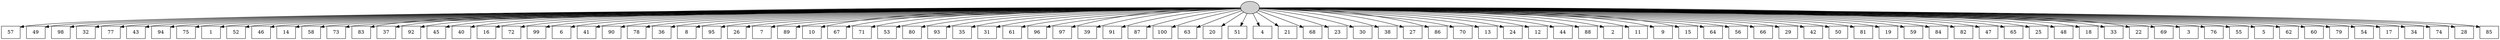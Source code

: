 digraph G {
0[style=filled, fillcolor=grey82, label=""];
1[shape=box,style=filled, fillcolor=white,label="57\n"];
2[shape=box,style=filled, fillcolor=white,label="49\n"];
3[shape=box,style=filled, fillcolor=white,label="98\n"];
4[shape=box,style=filled, fillcolor=white,label="32\n"];
5[shape=box,style=filled, fillcolor=white,label="77\n"];
6[shape=box,style=filled, fillcolor=white,label="43\n"];
7[shape=box,style=filled, fillcolor=white,label="94\n"];
8[shape=box,style=filled, fillcolor=white,label="75\n"];
9[shape=box,style=filled, fillcolor=white,label="1\n"];
10[shape=box,style=filled, fillcolor=white,label="52\n"];
11[shape=box,style=filled, fillcolor=white,label="46\n"];
12[shape=box,style=filled, fillcolor=white,label="14\n"];
13[shape=box,style=filled, fillcolor=white,label="58\n"];
14[shape=box,style=filled, fillcolor=white,label="73\n"];
15[shape=box,style=filled, fillcolor=white,label="83\n"];
16[shape=box,style=filled, fillcolor=white,label="37\n"];
17[shape=box,style=filled, fillcolor=white,label="92\n"];
18[shape=box,style=filled, fillcolor=white,label="45\n"];
19[shape=box,style=filled, fillcolor=white,label="40\n"];
20[shape=box,style=filled, fillcolor=white,label="16\n"];
21[shape=box,style=filled, fillcolor=white,label="72\n"];
22[shape=box,style=filled, fillcolor=white,label="99\n"];
23[shape=box,style=filled, fillcolor=white,label="6\n"];
24[shape=box,style=filled, fillcolor=white,label="41\n"];
25[shape=box,style=filled, fillcolor=white,label="90\n"];
26[shape=box,style=filled, fillcolor=white,label="78\n"];
27[shape=box,style=filled, fillcolor=white,label="36\n"];
28[shape=box,style=filled, fillcolor=white,label="8\n"];
29[shape=box,style=filled, fillcolor=white,label="95\n"];
30[shape=box,style=filled, fillcolor=white,label="26\n"];
31[shape=box,style=filled, fillcolor=white,label="7\n"];
32[shape=box,style=filled, fillcolor=white,label="89\n"];
33[shape=box,style=filled, fillcolor=white,label="10\n"];
34[shape=box,style=filled, fillcolor=white,label="67\n"];
35[shape=box,style=filled, fillcolor=white,label="71\n"];
36[shape=box,style=filled, fillcolor=white,label="53\n"];
37[shape=box,style=filled, fillcolor=white,label="80\n"];
38[shape=box,style=filled, fillcolor=white,label="93\n"];
39[shape=box,style=filled, fillcolor=white,label="35\n"];
40[shape=box,style=filled, fillcolor=white,label="31\n"];
41[shape=box,style=filled, fillcolor=white,label="61\n"];
42[shape=box,style=filled, fillcolor=white,label="96\n"];
43[shape=box,style=filled, fillcolor=white,label="97\n"];
44[shape=box,style=filled, fillcolor=white,label="39\n"];
45[shape=box,style=filled, fillcolor=white,label="91\n"];
46[shape=box,style=filled, fillcolor=white,label="87\n"];
47[shape=box,style=filled, fillcolor=white,label="100\n"];
48[shape=box,style=filled, fillcolor=white,label="63\n"];
49[shape=box,style=filled, fillcolor=white,label="20\n"];
50[shape=box,style=filled, fillcolor=white,label="51\n"];
51[shape=box,style=filled, fillcolor=white,label="4\n"];
52[shape=box,style=filled, fillcolor=white,label="21\n"];
53[shape=box,style=filled, fillcolor=white,label="68\n"];
54[shape=box,style=filled, fillcolor=white,label="23\n"];
55[shape=box,style=filled, fillcolor=white,label="30\n"];
56[shape=box,style=filled, fillcolor=white,label="38\n"];
57[shape=box,style=filled, fillcolor=white,label="27\n"];
58[shape=box,style=filled, fillcolor=white,label="86\n"];
59[shape=box,style=filled, fillcolor=white,label="70\n"];
60[shape=box,style=filled, fillcolor=white,label="13\n"];
61[shape=box,style=filled, fillcolor=white,label="24\n"];
62[shape=box,style=filled, fillcolor=white,label="12\n"];
63[shape=box,style=filled, fillcolor=white,label="44\n"];
64[shape=box,style=filled, fillcolor=white,label="88\n"];
65[shape=box,style=filled, fillcolor=white,label="2\n"];
66[shape=box,style=filled, fillcolor=white,label="11\n"];
67[shape=box,style=filled, fillcolor=white,label="9\n"];
68[shape=box,style=filled, fillcolor=white,label="15\n"];
69[shape=box,style=filled, fillcolor=white,label="64\n"];
70[shape=box,style=filled, fillcolor=white,label="56\n"];
71[shape=box,style=filled, fillcolor=white,label="66\n"];
72[shape=box,style=filled, fillcolor=white,label="29\n"];
73[shape=box,style=filled, fillcolor=white,label="42\n"];
74[shape=box,style=filled, fillcolor=white,label="50\n"];
75[shape=box,style=filled, fillcolor=white,label="81\n"];
76[shape=box,style=filled, fillcolor=white,label="19\n"];
77[shape=box,style=filled, fillcolor=white,label="59\n"];
78[shape=box,style=filled, fillcolor=white,label="84\n"];
79[shape=box,style=filled, fillcolor=white,label="82\n"];
80[shape=box,style=filled, fillcolor=white,label="47\n"];
81[shape=box,style=filled, fillcolor=white,label="65\n"];
82[shape=box,style=filled, fillcolor=white,label="25\n"];
83[shape=box,style=filled, fillcolor=white,label="48\n"];
84[shape=box,style=filled, fillcolor=white,label="18\n"];
85[shape=box,style=filled, fillcolor=white,label="33\n"];
86[shape=box,style=filled, fillcolor=white,label="22\n"];
87[shape=box,style=filled, fillcolor=white,label="69\n"];
88[shape=box,style=filled, fillcolor=white,label="3\n"];
89[shape=box,style=filled, fillcolor=white,label="76\n"];
90[shape=box,style=filled, fillcolor=white,label="55\n"];
91[shape=box,style=filled, fillcolor=white,label="5\n"];
92[shape=box,style=filled, fillcolor=white,label="62\n"];
93[shape=box,style=filled, fillcolor=white,label="60\n"];
94[shape=box,style=filled, fillcolor=white,label="79\n"];
95[shape=box,style=filled, fillcolor=white,label="54\n"];
96[shape=box,style=filled, fillcolor=white,label="17\n"];
97[shape=box,style=filled, fillcolor=white,label="34\n"];
98[shape=box,style=filled, fillcolor=white,label="74\n"];
99[shape=box,style=filled, fillcolor=white,label="28\n"];
100[shape=box,style=filled, fillcolor=white,label="85\n"];
0->1 ;
0->2 ;
0->3 ;
0->4 ;
0->5 ;
0->6 ;
0->7 ;
0->8 ;
0->9 ;
0->10 ;
0->11 ;
0->12 ;
0->13 ;
0->14 ;
0->15 ;
0->16 ;
0->17 ;
0->18 ;
0->19 ;
0->20 ;
0->21 ;
0->22 ;
0->23 ;
0->24 ;
0->25 ;
0->26 ;
0->27 ;
0->28 ;
0->29 ;
0->30 ;
0->31 ;
0->32 ;
0->33 ;
0->34 ;
0->35 ;
0->36 ;
0->37 ;
0->38 ;
0->39 ;
0->40 ;
0->41 ;
0->42 ;
0->43 ;
0->44 ;
0->45 ;
0->46 ;
0->47 ;
0->48 ;
0->49 ;
0->50 ;
0->51 ;
0->52 ;
0->53 ;
0->54 ;
0->55 ;
0->56 ;
0->57 ;
0->58 ;
0->59 ;
0->60 ;
0->61 ;
0->62 ;
0->63 ;
0->64 ;
0->65 ;
0->66 ;
0->67 ;
0->68 ;
0->69 ;
0->70 ;
0->71 ;
0->72 ;
0->73 ;
0->74 ;
0->75 ;
0->76 ;
0->77 ;
0->78 ;
0->79 ;
0->80 ;
0->81 ;
0->82 ;
0->83 ;
0->84 ;
0->85 ;
0->86 ;
0->87 ;
0->88 ;
0->89 ;
0->90 ;
0->91 ;
0->92 ;
0->93 ;
0->94 ;
0->95 ;
0->96 ;
0->97 ;
0->98 ;
0->99 ;
0->100 ;
}
